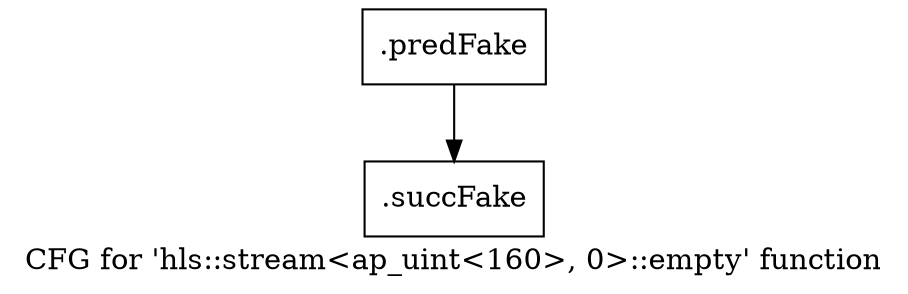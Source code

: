 digraph "CFG for 'hls::stream\<ap_uint\<160\>, 0\>::empty' function" {
	label="CFG for 'hls::stream\<ap_uint\<160\>, 0\>::empty' function";

	Node0x58b4c80 [shape=record,filename="",linenumber="",label="{.predFake}"];
	Node0x58b4c80 -> Node0x5094c40[ callList="" memoryops="" filename="/mnt/xilinx/Vitis_HLS/2021.2/include/hls_stream_thread_unsafe.h" execusionnum="1"];
	Node0x5094c40 [shape=record,filename="/mnt/xilinx/Vitis_HLS/2021.2/include/hls_stream_thread_unsafe.h",linenumber="351",label="{.succFake}"];
}

